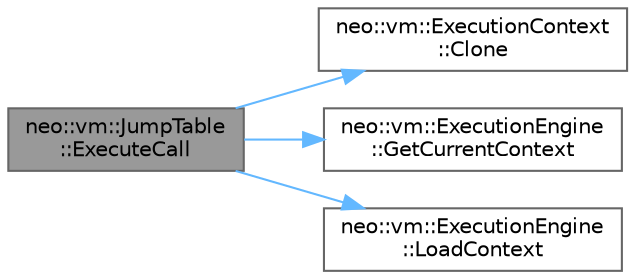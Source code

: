 digraph "neo::vm::JumpTable::ExecuteCall"
{
 // LATEX_PDF_SIZE
  bgcolor="transparent";
  edge [fontname=Helvetica,fontsize=10,labelfontname=Helvetica,labelfontsize=10];
  node [fontname=Helvetica,fontsize=10,shape=box,height=0.2,width=0.4];
  rankdir="LR";
  Node1 [id="Node000001",label="neo::vm::JumpTable\l::ExecuteCall",height=0.2,width=0.4,color="gray40", fillcolor="grey60", style="filled", fontcolor="black",tooltip="Executes a call operation."];
  Node1 -> Node2 [id="edge4_Node000001_Node000002",color="steelblue1",style="solid",tooltip=" "];
  Node2 [id="Node000002",label="neo::vm::ExecutionContext\l::Clone",height=0.2,width=0.4,color="grey40", fillcolor="white", style="filled",URL="$classneo_1_1vm_1_1_execution_context.html#ac5d0fce38731fe74f73b6c2bbb8c9804",tooltip="Clones the context."];
  Node1 -> Node3 [id="edge5_Node000001_Node000003",color="steelblue1",style="solid",tooltip=" "];
  Node3 [id="Node000003",label="neo::vm::ExecutionEngine\l::GetCurrentContext",height=0.2,width=0.4,color="grey40", fillcolor="white", style="filled",URL="$classneo_1_1vm_1_1_execution_engine.html#a8301f5b182f15a7c9302c1b65cbf9220",tooltip="Gets the current context."];
  Node1 -> Node4 [id="edge6_Node000001_Node000004",color="steelblue1",style="solid",tooltip=" "];
  Node4 [id="Node000004",label="neo::vm::ExecutionEngine\l::LoadContext",height=0.2,width=0.4,color="grey40", fillcolor="white", style="filled",URL="$classneo_1_1vm_1_1_execution_engine.html#a1921ea21d5b30b013d05de9b1d4392eb",tooltip="Loads a context."];
}
